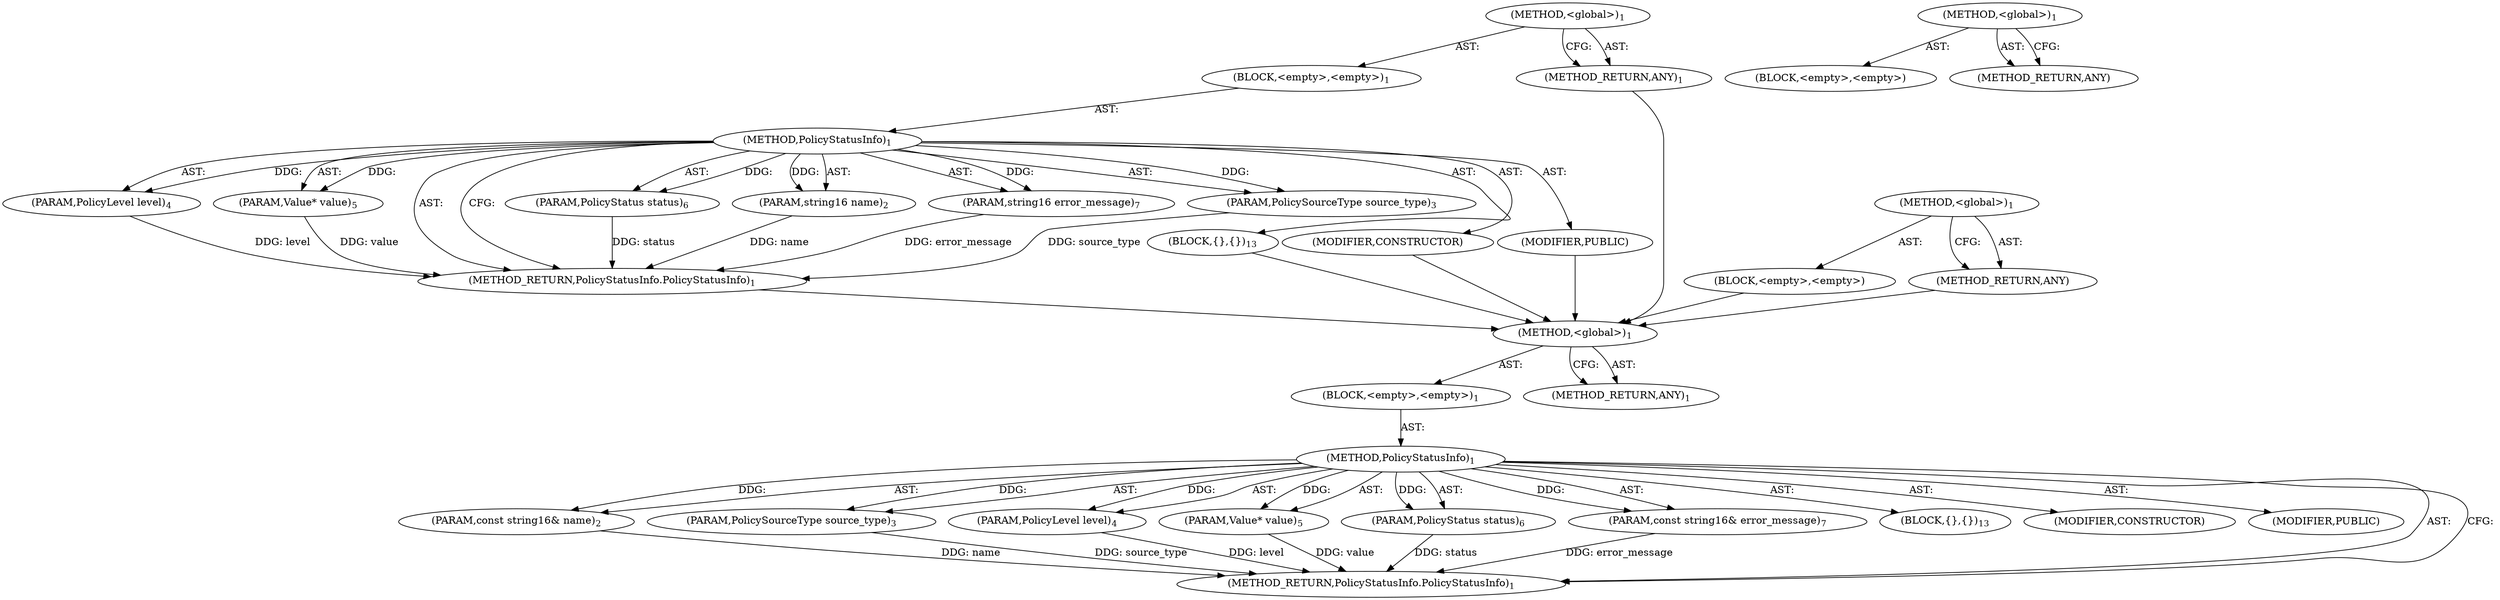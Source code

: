 digraph "&lt;global&gt;" {
vulnerable_6 [label=<(METHOD,&lt;global&gt;)<SUB>1</SUB>>];
vulnerable_7 [label=<(BLOCK,&lt;empty&gt;,&lt;empty&gt;)<SUB>1</SUB>>];
vulnerable_8 [label=<(METHOD,PolicyStatusInfo)<SUB>1</SUB>>];
vulnerable_9 [label=<(PARAM,string16 name)<SUB>2</SUB>>];
vulnerable_10 [label=<(PARAM,PolicySourceType source_type)<SUB>3</SUB>>];
vulnerable_11 [label=<(PARAM,PolicyLevel level)<SUB>4</SUB>>];
vulnerable_12 [label=<(PARAM,Value* value)<SUB>5</SUB>>];
vulnerable_13 [label=<(PARAM,PolicyStatus status)<SUB>6</SUB>>];
vulnerable_14 [label=<(PARAM,string16 error_message)<SUB>7</SUB>>];
vulnerable_15 [label=<(BLOCK,{
},{
})<SUB>13</SUB>>];
vulnerable_16 [label=<(MODIFIER,CONSTRUCTOR)>];
vulnerable_17 [label=<(MODIFIER,PUBLIC)>];
vulnerable_18 [label=<(METHOD_RETURN,PolicyStatusInfo.PolicyStatusInfo)<SUB>1</SUB>>];
vulnerable_20 [label=<(METHOD_RETURN,ANY)<SUB>1</SUB>>];
vulnerable_39 [label=<(METHOD,&lt;global&gt;)<SUB>1</SUB>>];
vulnerable_40 [label=<(BLOCK,&lt;empty&gt;,&lt;empty&gt;)>];
vulnerable_41 [label=<(METHOD_RETURN,ANY)>];
fixed_6 [label=<(METHOD,&lt;global&gt;)<SUB>1</SUB>>];
fixed_7 [label=<(BLOCK,&lt;empty&gt;,&lt;empty&gt;)<SUB>1</SUB>>];
fixed_8 [label=<(METHOD,PolicyStatusInfo)<SUB>1</SUB>>];
fixed_9 [label=<(PARAM,const string16&amp; name)<SUB>2</SUB>>];
fixed_10 [label=<(PARAM,PolicySourceType source_type)<SUB>3</SUB>>];
fixed_11 [label=<(PARAM,PolicyLevel level)<SUB>4</SUB>>];
fixed_12 [label=<(PARAM,Value* value)<SUB>5</SUB>>];
fixed_13 [label=<(PARAM,PolicyStatus status)<SUB>6</SUB>>];
fixed_14 [label=<(PARAM,const string16&amp; error_message)<SUB>7</SUB>>];
fixed_15 [label=<(BLOCK,{
},{
})<SUB>13</SUB>>];
fixed_16 [label=<(MODIFIER,CONSTRUCTOR)>];
fixed_17 [label=<(MODIFIER,PUBLIC)>];
fixed_18 [label=<(METHOD_RETURN,PolicyStatusInfo.PolicyStatusInfo)<SUB>1</SUB>>];
fixed_20 [label=<(METHOD_RETURN,ANY)<SUB>1</SUB>>];
fixed_39 [label=<(METHOD,&lt;global&gt;)<SUB>1</SUB>>];
fixed_40 [label=<(BLOCK,&lt;empty&gt;,&lt;empty&gt;)>];
fixed_41 [label=<(METHOD_RETURN,ANY)>];
vulnerable_6 -> vulnerable_7  [key=0, label="AST: "];
vulnerable_6 -> vulnerable_20  [key=0, label="AST: "];
vulnerable_6 -> vulnerable_20  [key=1, label="CFG: "];
vulnerable_7 -> vulnerable_8  [key=0, label="AST: "];
vulnerable_8 -> vulnerable_9  [key=0, label="AST: "];
vulnerable_8 -> vulnerable_9  [key=1, label="DDG: "];
vulnerable_8 -> vulnerable_10  [key=0, label="AST: "];
vulnerable_8 -> vulnerable_10  [key=1, label="DDG: "];
vulnerable_8 -> vulnerable_11  [key=0, label="AST: "];
vulnerable_8 -> vulnerable_11  [key=1, label="DDG: "];
vulnerable_8 -> vulnerable_12  [key=0, label="AST: "];
vulnerable_8 -> vulnerable_12  [key=1, label="DDG: "];
vulnerable_8 -> vulnerable_13  [key=0, label="AST: "];
vulnerable_8 -> vulnerable_13  [key=1, label="DDG: "];
vulnerable_8 -> vulnerable_14  [key=0, label="AST: "];
vulnerable_8 -> vulnerable_14  [key=1, label="DDG: "];
vulnerable_8 -> vulnerable_15  [key=0, label="AST: "];
vulnerable_8 -> vulnerable_16  [key=0, label="AST: "];
vulnerable_8 -> vulnerable_17  [key=0, label="AST: "];
vulnerable_8 -> vulnerable_18  [key=0, label="AST: "];
vulnerable_8 -> vulnerable_18  [key=1, label="CFG: "];
vulnerable_9 -> vulnerable_18  [key=0, label="DDG: name"];
vulnerable_10 -> vulnerable_18  [key=0, label="DDG: source_type"];
vulnerable_11 -> vulnerable_18  [key=0, label="DDG: level"];
vulnerable_12 -> vulnerable_18  [key=0, label="DDG: value"];
vulnerable_13 -> vulnerable_18  [key=0, label="DDG: status"];
vulnerable_14 -> vulnerable_18  [key=0, label="DDG: error_message"];
vulnerable_15 -> fixed_6  [key=0];
vulnerable_16 -> fixed_6  [key=0];
vulnerable_17 -> fixed_6  [key=0];
vulnerable_18 -> fixed_6  [key=0];
vulnerable_20 -> fixed_6  [key=0];
vulnerable_39 -> vulnerable_40  [key=0, label="AST: "];
vulnerable_39 -> vulnerable_41  [key=0, label="AST: "];
vulnerable_39 -> vulnerable_41  [key=1, label="CFG: "];
vulnerable_40 -> fixed_6  [key=0];
vulnerable_41 -> fixed_6  [key=0];
fixed_6 -> fixed_7  [key=0, label="AST: "];
fixed_6 -> fixed_20  [key=0, label="AST: "];
fixed_6 -> fixed_20  [key=1, label="CFG: "];
fixed_7 -> fixed_8  [key=0, label="AST: "];
fixed_8 -> fixed_9  [key=0, label="AST: "];
fixed_8 -> fixed_9  [key=1, label="DDG: "];
fixed_8 -> fixed_10  [key=0, label="AST: "];
fixed_8 -> fixed_10  [key=1, label="DDG: "];
fixed_8 -> fixed_11  [key=0, label="AST: "];
fixed_8 -> fixed_11  [key=1, label="DDG: "];
fixed_8 -> fixed_12  [key=0, label="AST: "];
fixed_8 -> fixed_12  [key=1, label="DDG: "];
fixed_8 -> fixed_13  [key=0, label="AST: "];
fixed_8 -> fixed_13  [key=1, label="DDG: "];
fixed_8 -> fixed_14  [key=0, label="AST: "];
fixed_8 -> fixed_14  [key=1, label="DDG: "];
fixed_8 -> fixed_15  [key=0, label="AST: "];
fixed_8 -> fixed_16  [key=0, label="AST: "];
fixed_8 -> fixed_17  [key=0, label="AST: "];
fixed_8 -> fixed_18  [key=0, label="AST: "];
fixed_8 -> fixed_18  [key=1, label="CFG: "];
fixed_9 -> fixed_18  [key=0, label="DDG: name"];
fixed_10 -> fixed_18  [key=0, label="DDG: source_type"];
fixed_11 -> fixed_18  [key=0, label="DDG: level"];
fixed_12 -> fixed_18  [key=0, label="DDG: value"];
fixed_13 -> fixed_18  [key=0, label="DDG: status"];
fixed_14 -> fixed_18  [key=0, label="DDG: error_message"];
fixed_39 -> fixed_40  [key=0, label="AST: "];
fixed_39 -> fixed_41  [key=0, label="AST: "];
fixed_39 -> fixed_41  [key=1, label="CFG: "];
}
